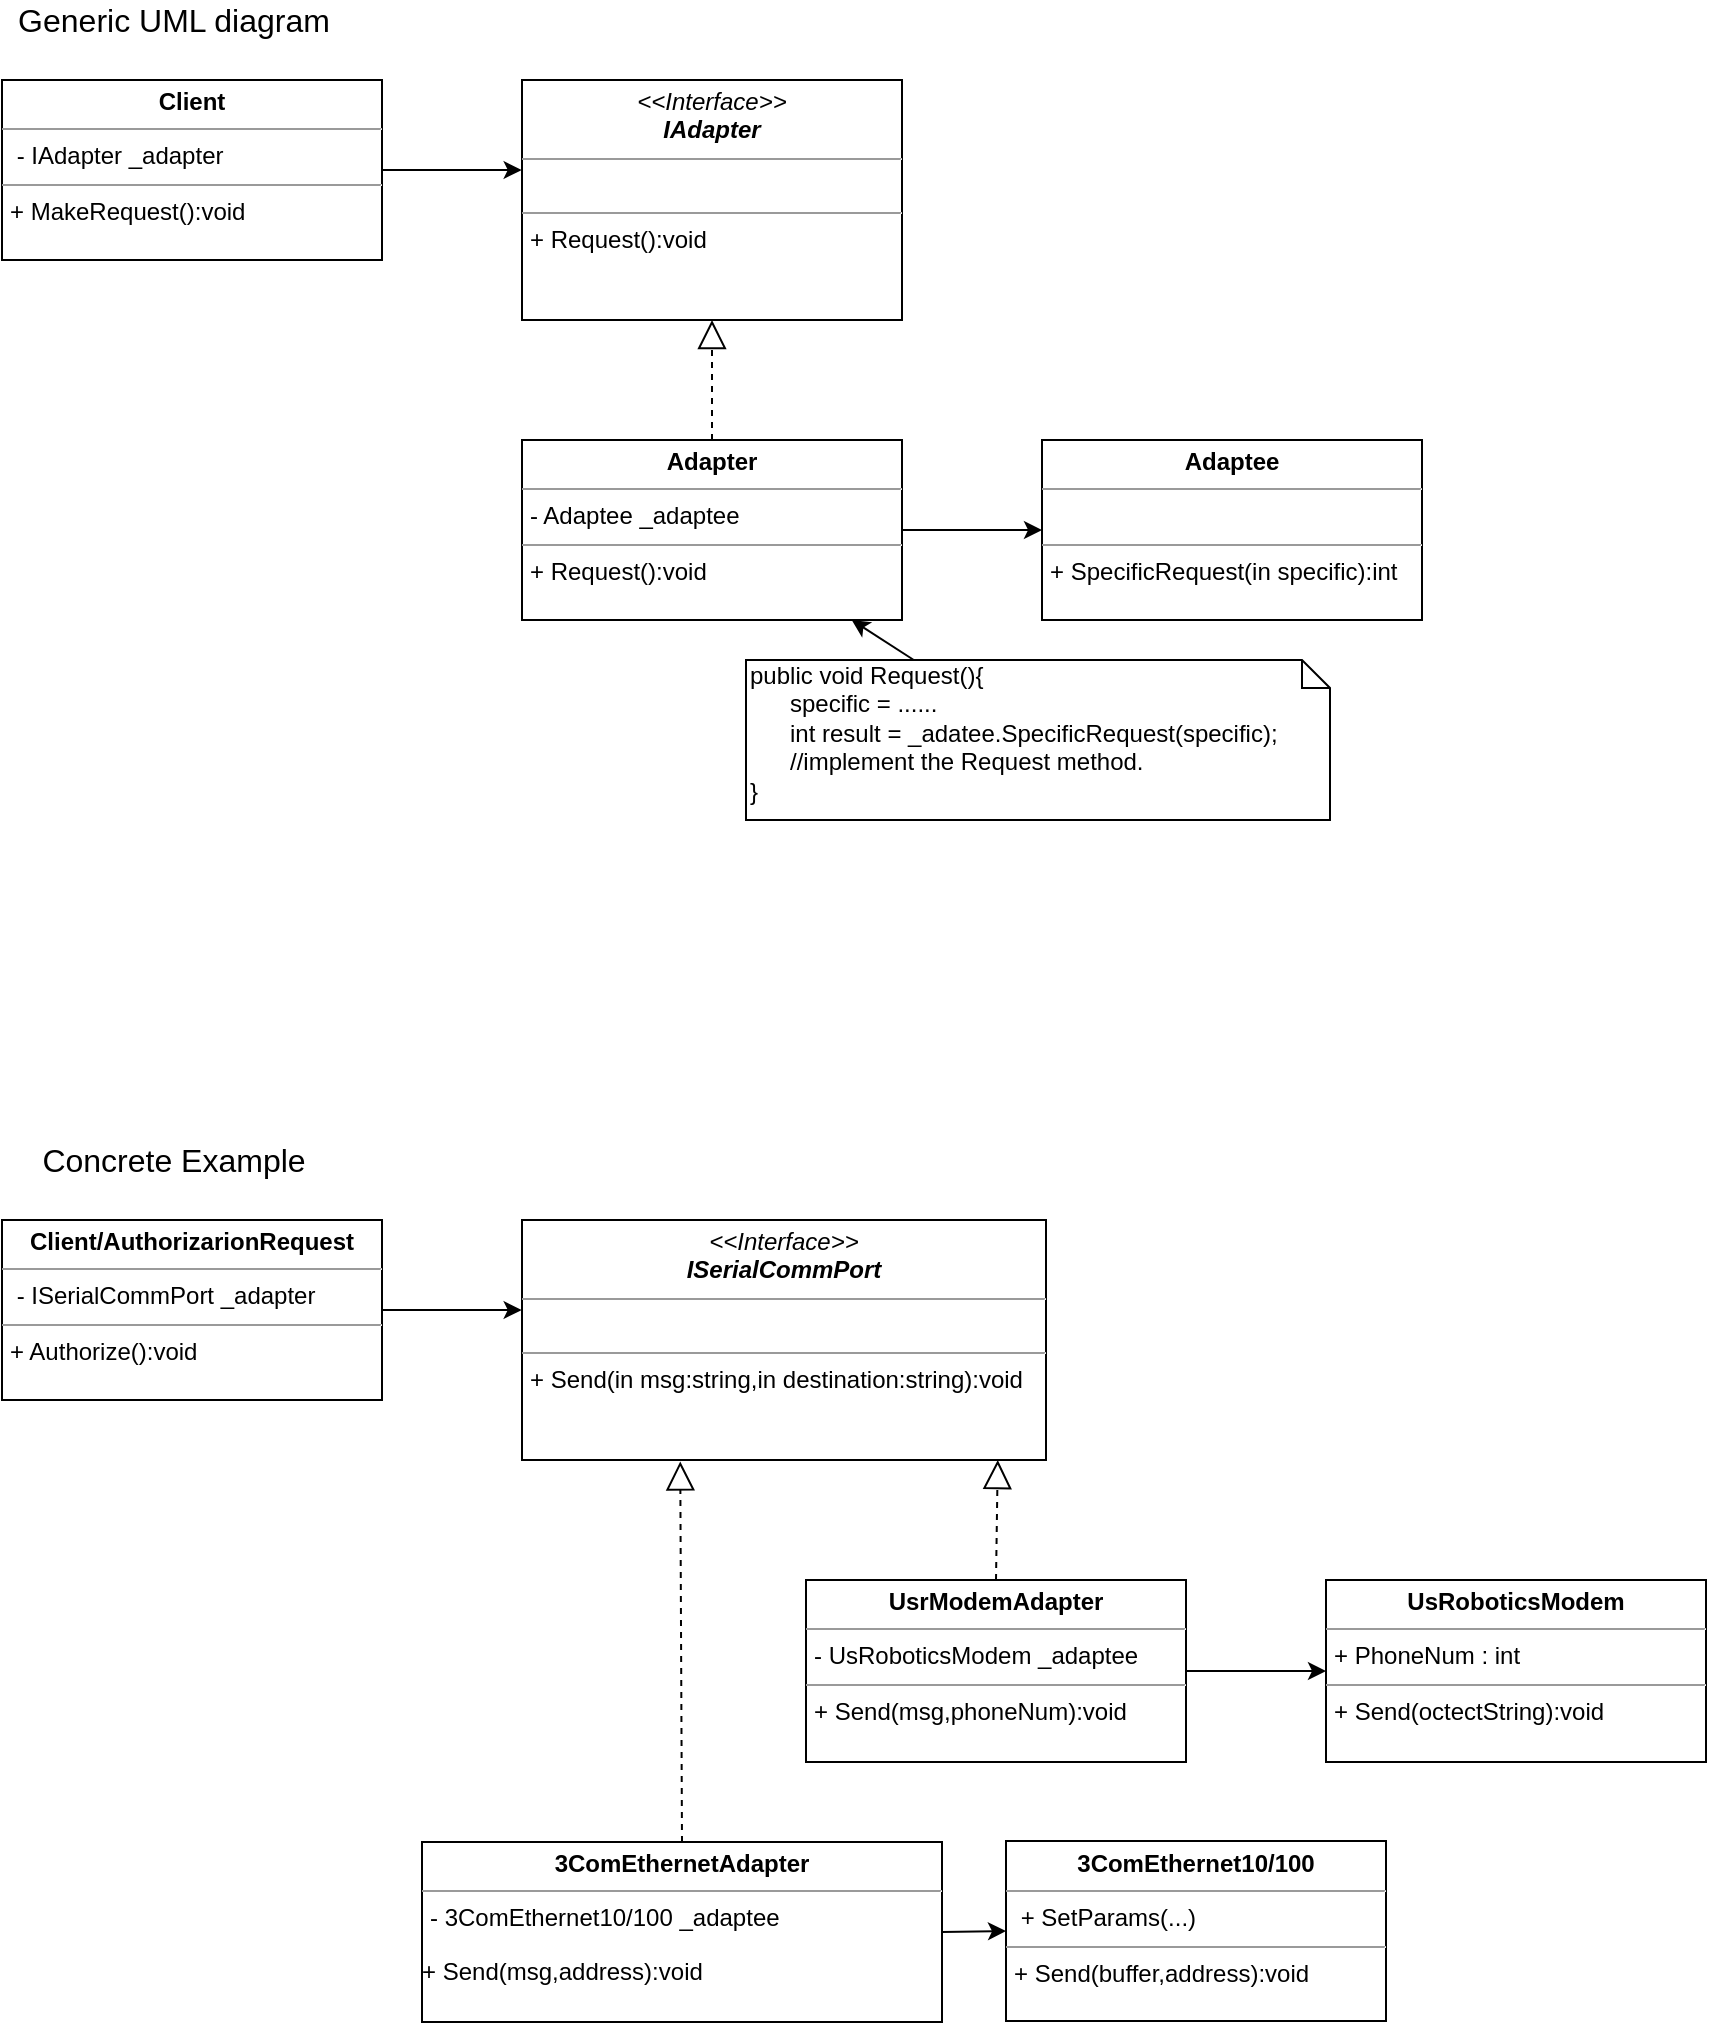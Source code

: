 <mxfile version="10.6.1" type="device"><diagram id="9AxfQVSzMLa06jMd4uWh" name="Page-1"><mxGraphModel dx="2735" dy="965" grid="1" gridSize="10" guides="1" tooltips="1" connect="1" arrows="1" fold="1" page="1" pageScale="1" pageWidth="850" pageHeight="1100" math="0" shadow="0"><root><mxCell id="0"/><mxCell id="1" parent="0"/><mxCell id="XskOo6VjgrB15FcFP7f5-3" value="&lt;p style=&quot;margin: 0px ; margin-top: 4px ; text-align: center&quot;&gt;&lt;i&gt;&amp;lt;&amp;lt;Interface&amp;gt;&amp;gt;&lt;/i&gt;&lt;br&gt;&lt;b&gt;&lt;i&gt;IAdapter&lt;/i&gt;&lt;/b&gt;&lt;/p&gt;&lt;hr size=&quot;1&quot;&gt;&lt;p style=&quot;margin: 0px ; margin-left: 4px&quot;&gt;&lt;br&gt;&lt;/p&gt;&lt;hr size=&quot;1&quot;&gt;&lt;p style=&quot;margin: 0px ; margin-left: 4px&quot;&gt;+ Request():void&lt;/p&gt;" style="verticalAlign=top;align=left;overflow=fill;fontSize=12;fontFamily=Helvetica;html=1;" vertex="1" parent="1"><mxGeometry x="260" y="50" width="190" height="120" as="geometry"/></mxCell><mxCell id="XskOo6VjgrB15FcFP7f5-4" value="&lt;p style=&quot;margin: 0px ; margin-top: 4px ; text-align: center&quot;&gt;&lt;b&gt;Adapter&lt;/b&gt;&lt;/p&gt;&lt;hr size=&quot;1&quot;&gt;&lt;p style=&quot;margin: 0px ; margin-left: 4px&quot;&gt;- Adaptee _adaptee&lt;/p&gt;&lt;hr size=&quot;1&quot;&gt;&lt;p style=&quot;margin: 0px ; margin-left: 4px&quot;&gt;+ Request():void&lt;/p&gt;" style="verticalAlign=top;align=left;overflow=fill;fontSize=12;fontFamily=Helvetica;html=1;" vertex="1" parent="1"><mxGeometry x="260" y="230" width="190" height="90" as="geometry"/></mxCell><mxCell id="XskOo6VjgrB15FcFP7f5-6" value="&lt;p style=&quot;margin: 0px ; margin-top: 4px ; text-align: center&quot;&gt;&lt;b&gt;Adaptee&lt;/b&gt;&lt;/p&gt;&lt;hr size=&quot;1&quot;&gt;&lt;p style=&quot;margin: 0px ; margin-left: 4px&quot;&gt;&amp;nbsp; &amp;nbsp;&lt;/p&gt;&lt;hr size=&quot;1&quot;&gt;&lt;p style=&quot;margin: 0px ; margin-left: 4px&quot;&gt;+ SpecificRequest(in specific):int&lt;/p&gt;" style="verticalAlign=top;align=left;overflow=fill;fontSize=12;fontFamily=Helvetica;html=1;" vertex="1" parent="1"><mxGeometry x="520" y="230" width="190" height="90" as="geometry"/></mxCell><mxCell id="XskOo6VjgrB15FcFP7f5-8" value="" style="endArrow=classic;html=1;entryX=0;entryY=0.5;entryDx=0;entryDy=0;exitX=1;exitY=0.5;exitDx=0;exitDy=0;" edge="1" parent="1" source="XskOo6VjgrB15FcFP7f5-4" target="XskOo6VjgrB15FcFP7f5-6"><mxGeometry width="50" height="50" relative="1" as="geometry"><mxPoint x="410" y="220" as="sourcePoint"/><mxPoint x="460" y="170" as="targetPoint"/></mxGeometry></mxCell><mxCell id="XskOo6VjgrB15FcFP7f5-9" value="&lt;p style=&quot;margin: 0px ; margin-top: 4px ; text-align: center&quot;&gt;&lt;b&gt;Client&lt;/b&gt;&lt;/p&gt;&lt;hr size=&quot;1&quot;&gt;&lt;p style=&quot;margin: 0px ; margin-left: 4px&quot;&gt;&amp;nbsp;- IAdapter _adapter&lt;/p&gt;&lt;hr size=&quot;1&quot;&gt;&lt;p style=&quot;margin: 0px ; margin-left: 4px&quot;&gt;+ MakeRequest():void&lt;/p&gt;" style="verticalAlign=top;align=left;overflow=fill;fontSize=12;fontFamily=Helvetica;html=1;" vertex="1" parent="1"><mxGeometry y="50" width="190" height="90" as="geometry"/></mxCell><mxCell id="XskOo6VjgrB15FcFP7f5-10" value="" style="endArrow=classic;html=1;entryX=0;entryY=0.5;entryDx=0;entryDy=0;exitX=1;exitY=0.5;exitDx=0;exitDy=0;" edge="1" parent="1" source="XskOo6VjgrB15FcFP7f5-9"><mxGeometry width="50" height="50" relative="1" as="geometry"><mxPoint x="149.833" y="40" as="sourcePoint"/><mxPoint x="259.833" y="95" as="targetPoint"/></mxGeometry></mxCell><mxCell id="XskOo6VjgrB15FcFP7f5-11" value="" style="endArrow=block;dashed=1;endFill=0;endSize=12;html=1;entryX=0.5;entryY=1;entryDx=0;entryDy=0;exitX=0.5;exitY=0;exitDx=0;exitDy=0;" edge="1" parent="1" source="XskOo6VjgrB15FcFP7f5-4" target="XskOo6VjgrB15FcFP7f5-3"><mxGeometry width="160" relative="1" as="geometry"><mxPoint x="42" y="240" as="sourcePoint"/><mxPoint x="202" y="240" as="targetPoint"/></mxGeometry></mxCell><mxCell id="XskOo6VjgrB15FcFP7f5-14" value="public void Request(){&lt;br&gt;&amp;nbsp; &amp;nbsp; &amp;nbsp; specific = ......&lt;br&gt;&amp;nbsp; &amp;nbsp; &amp;nbsp; int result = _adatee.SpecificRequest(specific);&lt;br&gt;&amp;nbsp; &amp;nbsp; &amp;nbsp; //implement the Request method.&lt;br&gt;}&lt;br&gt;" style="shape=note;whiteSpace=wrap;html=1;size=14;verticalAlign=top;align=left;spacingTop=-6;" vertex="1" parent="1"><mxGeometry x="372" y="340" width="292" height="80" as="geometry"/></mxCell><mxCell id="XskOo6VjgrB15FcFP7f5-15" value="" style="endArrow=classic;html=1;" edge="1" parent="1" source="XskOo6VjgrB15FcFP7f5-14" target="XskOo6VjgrB15FcFP7f5-4"><mxGeometry width="50" height="50" relative="1" as="geometry"><mxPoint x="432" y="330" as="sourcePoint"/><mxPoint x="302" y="380" as="targetPoint"/></mxGeometry></mxCell><mxCell id="XskOo6VjgrB15FcFP7f5-16" value="&lt;p style=&quot;margin: 0px ; margin-top: 4px ; text-align: center&quot;&gt;&lt;i&gt;&amp;lt;&amp;lt;Interface&amp;gt;&amp;gt;&lt;/i&gt;&lt;br&gt;&lt;b&gt;&lt;i&gt;ISerialCommPort&lt;/i&gt;&lt;/b&gt;&lt;/p&gt;&lt;hr size=&quot;1&quot;&gt;&lt;p style=&quot;margin: 0px ; margin-left: 4px&quot;&gt;&lt;br&gt;&lt;/p&gt;&lt;hr size=&quot;1&quot;&gt;&lt;p style=&quot;margin: 0px ; margin-left: 4px&quot;&gt;+ Send(in msg:string,in destination:string):void&lt;/p&gt;" style="verticalAlign=top;align=left;overflow=fill;fontSize=12;fontFamily=Helvetica;html=1;" vertex="1" parent="1"><mxGeometry x="260" y="620" width="262" height="120" as="geometry"/></mxCell><mxCell id="XskOo6VjgrB15FcFP7f5-17" value="&lt;p style=&quot;margin: 0px ; margin-top: 4px ; text-align: center&quot;&gt;&lt;b&gt;UsrModemAdapter&lt;/b&gt;&lt;/p&gt;&lt;hr size=&quot;1&quot;&gt;&lt;p style=&quot;margin: 0px ; margin-left: 4px&quot;&gt;-&amp;nbsp;UsRoboticsModem&amp;nbsp;_adaptee&lt;/p&gt;&lt;hr size=&quot;1&quot;&gt;&lt;p style=&quot;margin: 0px ; margin-left: 4px&quot;&gt;+ Send(msg,phoneNum):void&lt;/p&gt;" style="verticalAlign=top;align=left;overflow=fill;fontSize=12;fontFamily=Helvetica;html=1;" vertex="1" parent="1"><mxGeometry x="402" y="800" width="190" height="91" as="geometry"/></mxCell><mxCell id="XskOo6VjgrB15FcFP7f5-18" value="&lt;p style=&quot;margin: 0px ; margin-top: 4px ; text-align: center&quot;&gt;&lt;b&gt;UsRoboticsModem&lt;/b&gt;&lt;/p&gt;&lt;hr size=&quot;1&quot;&gt;&lt;p style=&quot;margin: 0px ; margin-left: 4px&quot;&gt;+ PhoneNum : int&lt;/p&gt;&lt;hr size=&quot;1&quot;&gt;&lt;p style=&quot;margin: 0px ; margin-left: 4px&quot;&gt;+ Send(octectString):void&lt;/p&gt;" style="verticalAlign=top;align=left;overflow=fill;fontSize=12;fontFamily=Helvetica;html=1;" vertex="1" parent="1"><mxGeometry x="662" y="800" width="190" height="91" as="geometry"/></mxCell><mxCell id="XskOo6VjgrB15FcFP7f5-19" value="" style="endArrow=classic;html=1;entryX=0;entryY=0.5;entryDx=0;entryDy=0;exitX=1;exitY=0.5;exitDx=0;exitDy=0;" edge="1" parent="1" source="XskOo6VjgrB15FcFP7f5-17" target="XskOo6VjgrB15FcFP7f5-18"><mxGeometry width="50" height="50" relative="1" as="geometry"><mxPoint x="552" y="790.5" as="sourcePoint"/><mxPoint x="602" y="740.5" as="targetPoint"/></mxGeometry></mxCell><mxCell id="XskOo6VjgrB15FcFP7f5-20" value="&lt;p style=&quot;margin: 0px ; margin-top: 4px ; text-align: center&quot;&gt;&lt;b&gt;Client/AuthorizarionRequest&lt;/b&gt;&lt;/p&gt;&lt;hr size=&quot;1&quot;&gt;&lt;p style=&quot;margin: 0px ; margin-left: 4px&quot;&gt;&amp;nbsp;- ISerialCommPort _adapter&lt;/p&gt;&lt;hr size=&quot;1&quot;&gt;&lt;p style=&quot;margin: 0px ; margin-left: 4px&quot;&gt;+ Authorize():void&lt;/p&gt;" style="verticalAlign=top;align=left;overflow=fill;fontSize=12;fontFamily=Helvetica;html=1;" vertex="1" parent="1"><mxGeometry y="620" width="190" height="90" as="geometry"/></mxCell><mxCell id="XskOo6VjgrB15FcFP7f5-21" value="" style="endArrow=classic;html=1;entryX=0;entryY=0.5;entryDx=0;entryDy=0;exitX=1;exitY=0.5;exitDx=0;exitDy=0;" edge="1" parent="1" source="XskOo6VjgrB15FcFP7f5-20"><mxGeometry width="50" height="50" relative="1" as="geometry"><mxPoint x="149.833" y="610" as="sourcePoint"/><mxPoint x="259.833" y="665" as="targetPoint"/></mxGeometry></mxCell><mxCell id="XskOo6VjgrB15FcFP7f5-22" value="" style="endArrow=block;dashed=1;endFill=0;endSize=12;html=1;entryX=0.5;entryY=1;entryDx=0;entryDy=0;exitX=0.5;exitY=0;exitDx=0;exitDy=0;" edge="1" parent="1" source="XskOo6VjgrB15FcFP7f5-17"><mxGeometry width="160" relative="1" as="geometry"><mxPoint x="149" y="810.5" as="sourcePoint"/><mxPoint x="497.882" y="740.029" as="targetPoint"/></mxGeometry></mxCell><mxCell id="XskOo6VjgrB15FcFP7f5-25" value="&lt;font style=&quot;font-size: 16px&quot;&gt;Concrete Example&lt;/font&gt;" style="text;html=1;strokeColor=none;fillColor=none;align=center;verticalAlign=middle;whiteSpace=wrap;rounded=0;" vertex="1" parent="1"><mxGeometry y="580" width="172" height="20" as="geometry"/></mxCell><mxCell id="XskOo6VjgrB15FcFP7f5-26" value="&lt;p style=&quot;margin: 0px ; margin-top: 4px ; text-align: center&quot;&gt;&lt;b&gt;3ComEthernetAdapter&lt;/b&gt;&lt;/p&gt;&lt;hr size=&quot;1&quot;&gt;&lt;p style=&quot;margin: 0px ; margin-left: 4px&quot;&gt;-&amp;nbsp;3ComEthernet10/100&amp;nbsp;_adaptee&lt;/p&gt;&lt;p&gt;+ Send(msg,address):void&lt;/p&gt;" style="verticalAlign=top;align=left;overflow=fill;fontSize=12;fontFamily=Helvetica;html=1;" vertex="1" parent="1"><mxGeometry x="210" y="931" width="260" height="90" as="geometry"/></mxCell><mxCell id="XskOo6VjgrB15FcFP7f5-27" value="&lt;p style=&quot;margin: 0px ; margin-top: 4px ; text-align: center&quot;&gt;&lt;b&gt;3ComEthernet10/100&lt;/b&gt;&lt;/p&gt;&lt;hr size=&quot;1&quot;&gt;&lt;p style=&quot;margin: 0px ; margin-left: 4px&quot;&gt;&amp;nbsp;+ SetParams(...)&lt;/p&gt;&lt;hr size=&quot;1&quot;&gt;&lt;p style=&quot;margin: 0px ; margin-left: 4px&quot;&gt;+ Send(buffer,address):void&lt;/p&gt;" style="verticalAlign=top;align=left;overflow=fill;fontSize=12;fontFamily=Helvetica;html=1;" vertex="1" parent="1"><mxGeometry x="502" y="930.5" width="190" height="90" as="geometry"/></mxCell><mxCell id="XskOo6VjgrB15FcFP7f5-28" value="" style="endArrow=classic;html=1;entryX=0;entryY=0.5;entryDx=0;entryDy=0;exitX=1;exitY=0.5;exitDx=0;exitDy=0;" edge="1" parent="1" source="XskOo6VjgrB15FcFP7f5-26" target="XskOo6VjgrB15FcFP7f5-27"><mxGeometry width="50" height="50" relative="1" as="geometry"><mxPoint x="392" y="920.5" as="sourcePoint"/><mxPoint x="442" y="870.5" as="targetPoint"/></mxGeometry></mxCell><mxCell id="XskOo6VjgrB15FcFP7f5-29" value="" style="endArrow=block;dashed=1;endFill=0;endSize=12;html=1;entryX=0.302;entryY=1.006;entryDx=0;entryDy=0;exitX=0.5;exitY=0;exitDx=0;exitDy=0;entryPerimeter=0;" edge="1" parent="1" source="XskOo6VjgrB15FcFP7f5-26" target="XskOo6VjgrB15FcFP7f5-16"><mxGeometry width="160" relative="1" as="geometry"><mxPoint x="-11" y="940.5" as="sourcePoint"/><mxPoint x="337.882" y="870.029" as="targetPoint"/></mxGeometry></mxCell><mxCell id="XskOo6VjgrB15FcFP7f5-30" value="&lt;font style=&quot;font-size: 16px&quot;&gt;Generic UML diagram&lt;/font&gt;" style="text;html=1;strokeColor=none;fillColor=none;align=center;verticalAlign=middle;whiteSpace=wrap;rounded=0;" vertex="1" parent="1"><mxGeometry x="-0.5" y="10" width="172" height="20" as="geometry"/></mxCell></root></mxGraphModel></diagram></mxfile>